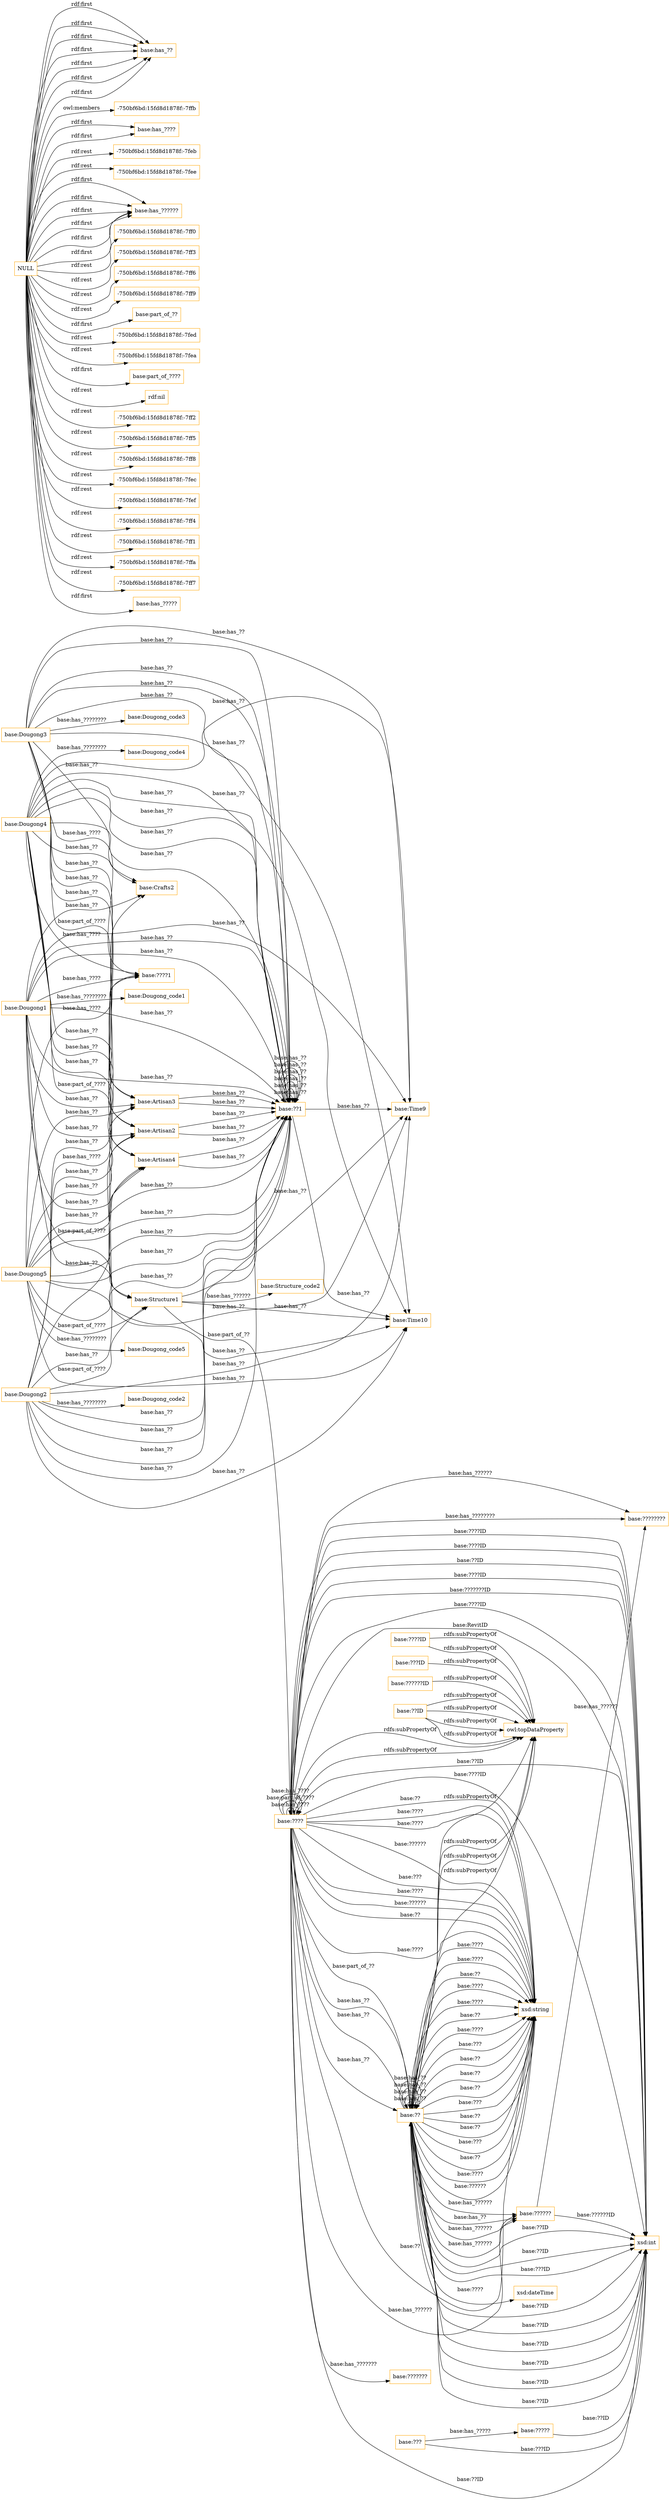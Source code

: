 digraph ar2dtool_diagram { 
rankdir=LR;
size="1501"
node [shape = rectangle, color="orange"]; "base:??" "base:?????" "base:??????" "base:????" "base:???????" "base:??" "base:????" "base:??" "base:??????" "base:??" "base:????" "base:??" "base:????" "base:??" "base:????????" "base:??????" "base:??" "base:??" "base:??" "base:??" "base:??????" "base:????????" "base:??" "base:???" "base:????" "base:????" "base:????????" "base:??????" ; /*classes style*/
	"base:Dougong4" -> "base:????1" [ label = "base:has_????" ];
	"base:Dougong4" -> "base:Artisan2" [ label = "base:has_??" ];
	"base:Dougong4" -> "base:Artisan3" [ label = "base:has_??" ];
	"base:Dougong4" -> "base:Crafts2" [ label = "base:has_??" ];
	"base:Dougong4" -> "base:Dougong_code4" [ label = "base:has_????????" ];
	"base:Dougong4" -> "base:??1" [ label = "base:has_??" ];
	"base:Dougong4" -> "base:Artisan4" [ label = "base:has_??" ];
	"base:Dougong4" -> "base:??1" [ label = "base:has_??" ];
	"base:Dougong4" -> "base:??1" [ label = "base:has_??" ];
	"base:Dougong4" -> "base:Structure1" [ label = "base:part_of_????" ];
	"base:Dougong4" -> "base:Time10" [ label = "base:has_??" ];
	"base:Dougong4" -> "base:Time9" [ label = "base:has_??" ];
	"base:Dougong4" -> "base:??1" [ label = "base:has_??" ];
	"base:??????ID" -> "owl:topDataProperty" [ label = "rdfs:subPropertyOf" ];
	"base:??ID" -> "owl:topDataProperty" [ label = "rdfs:subPropertyOf" ];
	"base:Dougong3" -> "base:Time9" [ label = "base:has_??" ];
	"base:Dougong3" -> "base:????1" [ label = "base:has_????" ];
	"base:Dougong3" -> "base:Crafts2" [ label = "base:has_??" ];
	"base:Dougong3" -> "base:??1" [ label = "base:has_??" ];
	"base:Dougong3" -> "base:??1" [ label = "base:has_??" ];
	"base:Dougong3" -> "base:Artisan2" [ label = "base:has_??" ];
	"base:Dougong3" -> "base:Artisan3" [ label = "base:has_??" ];
	"base:Dougong3" -> "base:??1" [ label = "base:has_??" ];
	"base:Dougong3" -> "base:Artisan4" [ label = "base:has_??" ];
	"base:Dougong3" -> "base:Dougong_code3" [ label = "base:has_????????" ];
	"base:Dougong3" -> "base:??1" [ label = "base:has_??" ];
	"base:Dougong3" -> "base:Structure1" [ label = "base:part_of_????" ];
	"base:Dougong3" -> "base:Time10" [ label = "base:has_??" ];
	"base:Artisan4" -> "base:??1" [ label = "base:has_??" ];
	"base:Artisan4" -> "base:??1" [ label = "base:has_??" ];
	"base:??ID" -> "owl:topDataProperty" [ label = "rdfs:subPropertyOf" ];
	"base:????" -> "owl:topDataProperty" [ label = "rdfs:subPropertyOf" ];
	"base:Dougong2" -> "base:Dougong_code2" [ label = "base:has_????????" ];
	"base:Dougong2" -> "base:Time9" [ label = "base:has_??" ];
	"base:Dougong2" -> "base:??1" [ label = "base:has_??" ];
	"base:Dougong2" -> "base:????1" [ label = "base:has_????" ];
	"base:Dougong2" -> "base:Crafts2" [ label = "base:has_??" ];
	"base:Dougong2" -> "base:Artisan3" [ label = "base:has_??" ];
	"base:Dougong2" -> "base:??1" [ label = "base:has_??" ];
	"base:Dougong2" -> "base:Artisan2" [ label = "base:has_??" ];
	"base:Dougong2" -> "base:??1" [ label = "base:has_??" ];
	"base:Dougong2" -> "base:Artisan4" [ label = "base:has_??" ];
	"base:Dougong2" -> "base:??1" [ label = "base:has_??" ];
	"base:Dougong2" -> "base:Structure1" [ label = "base:part_of_????" ];
	"base:Dougong2" -> "base:Time10" [ label = "base:has_??" ];
	"base:Artisan3" -> "base:??1" [ label = "base:has_??" ];
	"base:Artisan3" -> "base:??1" [ label = "base:has_??" ];
	"base:??ID" -> "owl:topDataProperty" [ label = "rdfs:subPropertyOf" ];
	"base:??1" -> "base:??1" [ label = "base:has_??" ];
	"base:??1" -> "base:??1" [ label = "base:has_??" ];
	"base:????ID" -> "owl:topDataProperty" [ label = "rdfs:subPropertyOf" ];
	"base:????" -> "owl:topDataProperty" [ label = "rdfs:subPropertyOf" ];
	"base:??" -> "owl:topDataProperty" [ label = "rdfs:subPropertyOf" ];
	"base:??1" -> "base:Time9" [ label = "base:has_??" ];
	"base:??1" -> "base:??1" [ label = "base:has_??" ];
	"base:??1" -> "base:??1" [ label = "base:has_??" ];
	"base:??1" -> "base:??1" [ label = "base:has_??" ];
	"base:??1" -> "base:Time10" [ label = "base:has_??" ];
	"base:??1" -> "base:??1" [ label = "base:has_??" ];
	"base:Dougong1" -> "base:??1" [ label = "base:has_??" ];
	"base:Dougong1" -> "base:Dougong_code1" [ label = "base:has_????????" ];
	"base:Dougong1" -> "base:Artisan4" [ label = "base:has_??" ];
	"base:Dougong1" -> "base:??1" [ label = "base:has_??" ];
	"base:Dougong1" -> "base:Artisan3" [ label = "base:has_??" ];
	"base:Dougong1" -> "base:Structure1" [ label = "base:part_of_????" ];
	"base:Dougong1" -> "base:Crafts2" [ label = "base:has_??" ];
	"base:Dougong1" -> "base:Time10" [ label = "base:has_??" ];
	"base:Dougong1" -> "base:Time9" [ label = "base:has_??" ];
	"base:Dougong1" -> "base:??1" [ label = "base:has_??" ];
	"base:Dougong1" -> "base:Artisan2" [ label = "base:has_??" ];
	"base:Dougong1" -> "base:????1" [ label = "base:has_????" ];
	"base:Dougong1" -> "base:??1" [ label = "base:has_??" ];
	"base:Artisan2" -> "base:??1" [ label = "base:has_??" ];
	"base:Artisan2" -> "base:??1" [ label = "base:has_??" ];
	"base:??ID" -> "owl:topDataProperty" [ label = "rdfs:subPropertyOf" ];
	"NULL" -> "base:has_??" [ label = "rdf:first" ];
	"NULL" -> "-750bf6bd:15fd8d1878f:-7ffb" [ label = "owl:members" ];
	"NULL" -> "base:has_????" [ label = "rdf:first" ];
	"NULL" -> "base:has_??" [ label = "rdf:first" ];
	"NULL" -> "-750bf6bd:15fd8d1878f:-7feb" [ label = "rdf:rest" ];
	"NULL" -> "-750bf6bd:15fd8d1878f:-7fee" [ label = "rdf:rest" ];
	"NULL" -> "base:has_??????" [ label = "rdf:first" ];
	"NULL" -> "-750bf6bd:15fd8d1878f:-7ff0" [ label = "rdf:rest" ];
	"NULL" -> "-750bf6bd:15fd8d1878f:-7ff3" [ label = "rdf:rest" ];
	"NULL" -> "-750bf6bd:15fd8d1878f:-7ff6" [ label = "rdf:rest" ];
	"NULL" -> "-750bf6bd:15fd8d1878f:-7ff9" [ label = "rdf:rest" ];
	"NULL" -> "base:has_??????" [ label = "rdf:first" ];
	"NULL" -> "base:has_??" [ label = "rdf:first" ];
	"NULL" -> "base:part_of_??" [ label = "rdf:first" ];
	"NULL" -> "base:has_??????" [ label = "rdf:first" ];
	"NULL" -> "-750bf6bd:15fd8d1878f:-7fed" [ label = "rdf:rest" ];
	"NULL" -> "-750bf6bd:15fd8d1878f:-7fea" [ label = "rdf:rest" ];
	"NULL" -> "base:part_of_????" [ label = "rdf:first" ];
	"NULL" -> "base:has_??" [ label = "rdf:first" ];
	"NULL" -> "rdf:nil" [ label = "rdf:rest" ];
	"NULL" -> "base:has_??????" [ label = "rdf:first" ];
	"NULL" -> "base:has_??????" [ label = "rdf:first" ];
	"NULL" -> "-750bf6bd:15fd8d1878f:-7ff2" [ label = "rdf:rest" ];
	"NULL" -> "-750bf6bd:15fd8d1878f:-7ff5" [ label = "rdf:rest" ];
	"NULL" -> "-750bf6bd:15fd8d1878f:-7ff8" [ label = "rdf:rest" ];
	"NULL" -> "base:has_??????" [ label = "rdf:first" ];
	"NULL" -> "base:has_??" [ label = "rdf:first" ];
	"NULL" -> "-750bf6bd:15fd8d1878f:-7fec" [ label = "rdf:rest" ];
	"NULL" -> "-750bf6bd:15fd8d1878f:-7fef" [ label = "rdf:rest" ];
	"NULL" -> "base:has_??" [ label = "rdf:first" ];
	"NULL" -> "-750bf6bd:15fd8d1878f:-7ff4" [ label = "rdf:rest" ];
	"NULL" -> "base:has_??" [ label = "rdf:first" ];
	"NULL" -> "base:has_????" [ label = "rdf:first" ];
	"NULL" -> "-750bf6bd:15fd8d1878f:-7ff1" [ label = "rdf:rest" ];
	"NULL" -> "-750bf6bd:15fd8d1878f:-7ffa" [ label = "rdf:rest" ];
	"NULL" -> "-750bf6bd:15fd8d1878f:-7ff7" [ label = "rdf:rest" ];
	"NULL" -> "base:has_?????" [ label = "rdf:first" ];
	"base:????ID" -> "owl:topDataProperty" [ label = "rdfs:subPropertyOf" ];
	"base:??" -> "owl:topDataProperty" [ label = "rdfs:subPropertyOf" ];
	"base:??" -> "owl:topDataProperty" [ label = "rdfs:subPropertyOf" ];
	"base:??" -> "owl:topDataProperty" [ label = "rdfs:subPropertyOf" ];
	"base:Structure1" -> "base:Structure_code2" [ label = "base:has_??????" ];
	"base:Structure1" -> "base:Time9" [ label = "base:has_??" ];
	"base:Structure1" -> "base:????" [ label = "base:part_of_??" ];
	"base:Structure1" -> "base:Time10" [ label = "base:has_??" ];
	"base:Dougong5" -> "base:??1" [ label = "base:has_??" ];
	"base:Dougong5" -> "base:Time9" [ label = "base:has_??" ];
	"base:Dougong5" -> "base:????1" [ label = "base:has_????" ];
	"base:Dougong5" -> "base:Artisan2" [ label = "base:has_??" ];
	"base:Dougong5" -> "base:Artisan3" [ label = "base:has_??" ];
	"base:Dougong5" -> "base:Artisan4" [ label = "base:has_??" ];
	"base:Dougong5" -> "base:??1" [ label = "base:has_??" ];
	"base:Dougong5" -> "base:??1" [ label = "base:has_??" ];
	"base:Dougong5" -> "base:??1" [ label = "base:has_??" ];
	"base:Dougong5" -> "base:Structure1" [ label = "base:part_of_????" ];
	"base:Dougong5" -> "base:??1" [ label = "base:has_??" ];
	"base:Dougong5" -> "base:Dougong_code5" [ label = "base:has_????????" ];
	"base:Dougong5" -> "base:Time10" [ label = "base:has_??" ];
	"base:???ID" -> "owl:topDataProperty" [ label = "rdfs:subPropertyOf" ];
	"base:??" -> "xsd:string" [ label = "base:????" ];
	"base:????" -> "xsd:int" [ label = "base:RevitID" ];
	"base:??" -> "xsd:string" [ label = "base:??" ];
	"base:????" -> "xsd:string" [ label = "base:????" ];
	"base:????" -> "xsd:int" [ label = "base:??ID" ];
	"base:????" -> "base:????????" [ label = "base:has_????????" ];
	"base:??" -> "xsd:int" [ label = "base:??ID" ];
	"base:????" -> "xsd:string" [ label = "base:??" ];
	"base:????" -> "base:???????" [ label = "base:has_???????" ];
	"base:??????" -> "base:????????" [ label = "base:has_??????" ];
	"base:????" -> "xsd:string" [ label = "base:??" ];
	"base:????" -> "xsd:int" [ label = "base:??ID" ];
	"base:????" -> "xsd:int" [ label = "base:????ID" ];
	"base:??????" -> "base:??" [ label = "base:has_??" ];
	"base:??" -> "xsd:string" [ label = "base:????" ];
	"base:????" -> "base:??" [ label = "base:has_??" ];
	"base:??????" -> "xsd:int" [ label = "base:??????ID" ];
	"base:??" -> "xsd:string" [ label = "base:???" ];
	"base:????" -> "xsd:string" [ label = "base:????" ];
	"base:????" -> "xsd:int" [ label = "base:????ID" ];
	"base:????" -> "base:??" [ label = "base:has_??" ];
	"base:?????" -> "xsd:int" [ label = "base:??ID" ];
	"base:????" -> "xsd:string" [ label = "base:????" ];
	"base:??" -> "xsd:string" [ label = "base:??" ];
	"base:????" -> "xsd:int" [ label = "base:??ID" ];
	"base:??" -> "xsd:string" [ label = "base:??" ];
	"base:????" -> "xsd:string" [ label = "base:????" ];
	"base:????" -> "base:????" [ label = "base:has_????" ];
	"base:??" -> "xsd:dateTime" [ label = "base:????" ];
	"base:??" -> "xsd:int" [ label = "base:??ID" ];
	"base:??" -> "xsd:int" [ label = "base:??ID" ];
	"base:??" -> "xsd:int" [ label = "base:??ID" ];
	"base:????" -> "base:????????" [ label = "base:has_??????" ];
	"base:??" -> "xsd:string" [ label = "base:??" ];
	"base:??" -> "xsd:string" [ label = "base:???" ];
	"base:??" -> "xsd:string" [ label = "base:??" ];
	"base:????" -> "xsd:int" [ label = "base:????ID" ];
	"base:??" -> "xsd:int" [ label = "base:??ID" ];
	"base:??" -> "xsd:int" [ label = "base:??ID" ];
	"base:???" -> "xsd:int" [ label = "base:???ID" ];
	"base:??" -> "base:??" [ label = "base:has_??" ];
	"base:????" -> "base:??????" [ label = "base:has_??????" ];
	"base:????" -> "xsd:int" [ label = "base:???????ID" ];
	"base:??" -> "xsd:int" [ label = "base:??ID" ];
	"base:??" -> "xsd:string" [ label = "base:??" ];
	"base:??" -> "base:??????" [ label = "base:has_??????" ];
	"base:??" -> "xsd:string" [ label = "base:???" ];
	"base:??" -> "xsd:string" [ label = "base:??" ];
	"base:????" -> "base:????" [ label = "base:part_of_????" ];
	"base:????" -> "base:??" [ label = "base:part_of_??" ];
	"base:????" -> "xsd:string" [ label = "base:??????" ];
	"base:??" -> "base:??" [ label = "base:has_??" ];
	"base:??" -> "base:??" [ label = "base:has_??" ];
	"base:??" -> "xsd:int" [ label = "base:??ID" ];
	"base:????" -> "base:??" [ label = "base:has_??" ];
	"base:??" -> "xsd:string" [ label = "base:????" ];
	"base:??" -> "xsd:int" [ label = "base:???ID" ];
	"base:??" -> "xsd:string" [ label = "base:??????" ];
	"base:??" -> "base:??????" [ label = "base:has_??????" ];
	"base:??" -> "base:??????" [ label = "base:has_??????" ];
	"base:???" -> "base:?????" [ label = "base:has_?????" ];
	"base:??" -> "xsd:string" [ label = "base:????" ];
	"base:????" -> "xsd:string" [ label = "base:???" ];
	"base:????" -> "xsd:string" [ label = "base:??????" ];
	"base:??" -> "xsd:string" [ label = "base:????" ];
	"base:????" -> "xsd:int" [ label = "base:????ID" ];
	"base:????" -> "xsd:int" [ label = "base:????ID" ];
	"base:??" -> "xsd:string" [ label = "base:??" ];
	"base:??" -> "base:??" [ label = "base:has_??" ];
	"base:????" -> "base:????" [ label = "base:has_????" ];
	"base:??" -> "xsd:string" [ label = "base:????" ];
	"base:????" -> "xsd:string" [ label = "base:??" ];

}
